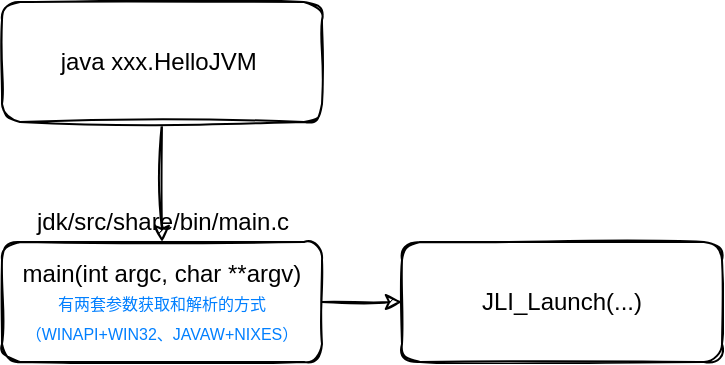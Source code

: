 <mxfile version="16.1.2" type="device"><diagram id="MZvXR-Jxn0Bu9DOS_bJB" name="第 1 页"><mxGraphModel dx="1098" dy="689" grid="1" gridSize="10" guides="1" tooltips="1" connect="1" arrows="1" fold="1" page="1" pageScale="1" pageWidth="827" pageHeight="1169" math="0" shadow="0"><root><mxCell id="0"/><mxCell id="1" parent="0"/><mxCell id="g1zy_RDRD8Yh4zfDbjgS-3" value="" style="edgeStyle=orthogonalEdgeStyle;rounded=0;sketch=1;orthogonalLoop=1;jettySize=auto;html=1;" edge="1" parent="1" source="g1zy_RDRD8Yh4zfDbjgS-1" target="g1zy_RDRD8Yh4zfDbjgS-2"><mxGeometry relative="1" as="geometry"/></mxCell><mxCell id="g1zy_RDRD8Yh4zfDbjgS-1" value="main(int argc, char **argv)&lt;br&gt;&lt;font style=&quot;font-size: 8px&quot; color=&quot;#007fff&quot;&gt;有两套参数获取和解析的方式（WINAPI+WIN32、JAVAW+NIXES）&lt;/font&gt;" style="rounded=1;whiteSpace=wrap;html=1;sketch=1;" vertex="1" parent="1"><mxGeometry x="40" y="160" width="160" height="60" as="geometry"/></mxCell><mxCell id="g1zy_RDRD8Yh4zfDbjgS-2" value="JLI_Launch(...)" style="rounded=1;whiteSpace=wrap;html=1;sketch=1;" vertex="1" parent="1"><mxGeometry x="240" y="160" width="160" height="60" as="geometry"/></mxCell><mxCell id="g1zy_RDRD8Yh4zfDbjgS-4" value="jdk/src/share/bin/main.c" style="text;html=1;align=center;verticalAlign=middle;resizable=0;points=[];autosize=1;strokeColor=none;fillColor=none;" vertex="1" parent="1"><mxGeometry x="50" y="140" width="140" height="20" as="geometry"/></mxCell><mxCell id="g1zy_RDRD8Yh4zfDbjgS-8" style="edgeStyle=orthogonalEdgeStyle;rounded=0;sketch=1;orthogonalLoop=1;jettySize=auto;html=1;exitX=0.5;exitY=1;exitDx=0;exitDy=0;entryX=0.5;entryY=0;entryDx=0;entryDy=0;" edge="1" parent="1" source="g1zy_RDRD8Yh4zfDbjgS-7" target="g1zy_RDRD8Yh4zfDbjgS-1"><mxGeometry relative="1" as="geometry"/></mxCell><mxCell id="g1zy_RDRD8Yh4zfDbjgS-7" value="java xxx.HelloJVM&amp;nbsp;" style="rounded=1;whiteSpace=wrap;html=1;sketch=1;" vertex="1" parent="1"><mxGeometry x="40" y="40" width="160" height="60" as="geometry"/></mxCell></root></mxGraphModel></diagram></mxfile>